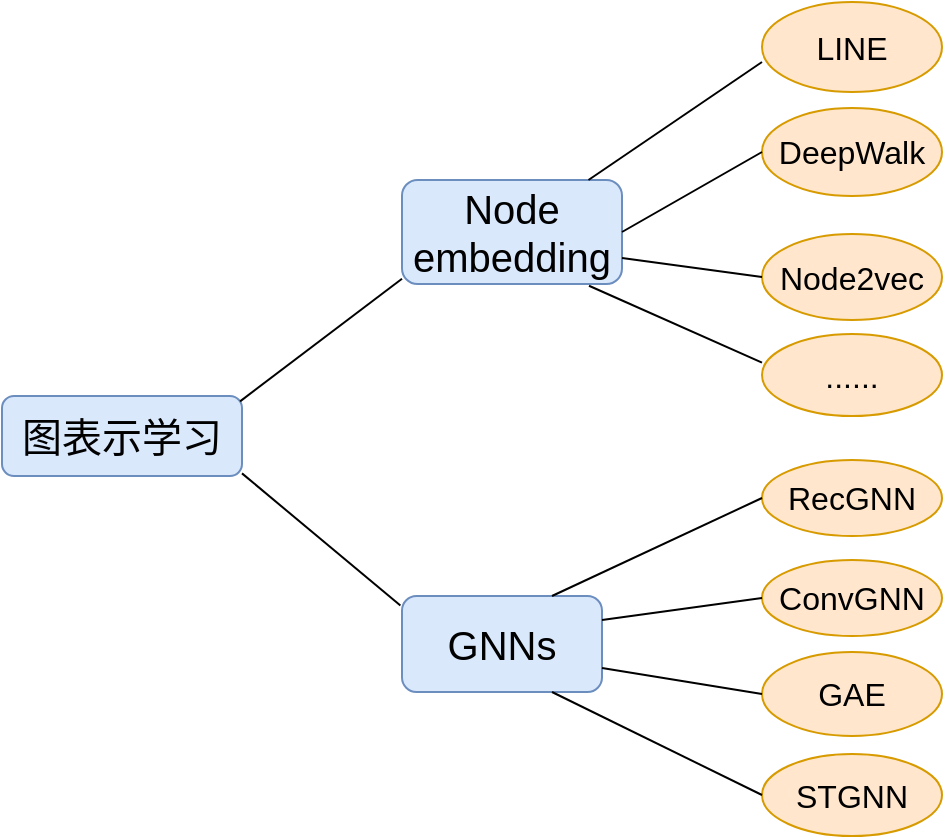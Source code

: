 <mxfile version="12.2.2" type="device" pages="1"><diagram id="riT52ODN-OZXAKJEdaH1" name="第 1 页"><mxGraphModel dx="1408" dy="813" grid="1" gridSize="10" guides="1" tooltips="1" connect="1" arrows="1" fold="1" page="1" pageScale="1" pageWidth="850" pageHeight="1100" math="0" shadow="0"><root><mxCell id="0"/><mxCell id="1" parent="0"/><mxCell id="jPR7GX5kMJn4CRArRRpN-2" value="&lt;font style=&quot;font-size: 20px&quot;&gt;图表示学习&lt;/font&gt;" style="rounded=1;whiteSpace=wrap;html=1;fillColor=#dae8fc;strokeColor=#6c8ebf;" vertex="1" parent="1"><mxGeometry x="10" y="250" width="120" height="40" as="geometry"/></mxCell><mxCell id="jPR7GX5kMJn4CRArRRpN-4" value="&lt;font style=&quot;font-size: 20px&quot;&gt;Node embedding&lt;/font&gt;" style="rounded=1;whiteSpace=wrap;html=1;fillColor=#dae8fc;strokeColor=#6c8ebf;" vertex="1" parent="1"><mxGeometry x="210" y="142" width="110" height="52" as="geometry"/></mxCell><mxCell id="jPR7GX5kMJn4CRArRRpN-5" value="&lt;font style=&quot;font-size: 20px&quot;&gt;GNNs&lt;/font&gt;" style="rounded=1;whiteSpace=wrap;html=1;fillColor=#dae8fc;strokeColor=#6c8ebf;" vertex="1" parent="1"><mxGeometry x="210" y="350" width="100" height="48" as="geometry"/></mxCell><mxCell id="jPR7GX5kMJn4CRArRRpN-6" value="" style="endArrow=none;html=1;entryX=-0.008;entryY=0.1;entryDx=0;entryDy=0;entryPerimeter=0;exitX=1;exitY=0.967;exitDx=0;exitDy=0;exitPerimeter=0;" edge="1" parent="1" source="jPR7GX5kMJn4CRArRRpN-2" target="jPR7GX5kMJn4CRArRRpN-5"><mxGeometry width="50" height="50" relative="1" as="geometry"><mxPoint x="10" y="510" as="sourcePoint"/><mxPoint x="60" y="460" as="targetPoint"/></mxGeometry></mxCell><mxCell id="jPR7GX5kMJn4CRArRRpN-7" value="" style="endArrow=none;html=1;entryX=0;entryY=0.95;entryDx=0;entryDy=0;entryPerimeter=0;exitX=0.992;exitY=0.067;exitDx=0;exitDy=0;exitPerimeter=0;" edge="1" parent="1" source="jPR7GX5kMJn4CRArRRpN-2" target="jPR7GX5kMJn4CRArRRpN-4"><mxGeometry width="50" height="50" relative="1" as="geometry"><mxPoint x="10" y="510" as="sourcePoint"/><mxPoint x="60" y="460" as="targetPoint"/></mxGeometry></mxCell><mxCell id="jPR7GX5kMJn4CRArRRpN-8" value="&lt;font style=&quot;font-size: 16px&quot;&gt;LINE&lt;/font&gt;" style="ellipse;whiteSpace=wrap;html=1;fillColor=#ffe6cc;strokeColor=#d79b00;" vertex="1" parent="1"><mxGeometry x="390" y="53" width="90" height="45" as="geometry"/></mxCell><mxCell id="jPR7GX5kMJn4CRArRRpN-9" value="&lt;font style=&quot;font-size: 16px&quot;&gt;DeepWalk&lt;/font&gt;" style="ellipse;whiteSpace=wrap;html=1;fillColor=#ffe6cc;strokeColor=#d79b00;" vertex="1" parent="1"><mxGeometry x="390" y="106" width="90" height="44" as="geometry"/></mxCell><mxCell id="jPR7GX5kMJn4CRArRRpN-11" value="&lt;font style=&quot;font-size: 16px&quot;&gt;Node2vec&lt;/font&gt;" style="ellipse;whiteSpace=wrap;html=1;fillColor=#ffe6cc;strokeColor=#d79b00;" vertex="1" parent="1"><mxGeometry x="390" y="169" width="90" height="43" as="geometry"/></mxCell><mxCell id="jPR7GX5kMJn4CRArRRpN-12" value="" style="endArrow=none;html=1;entryX=0;entryY=0.667;entryDx=0;entryDy=0;entryPerimeter=0;" edge="1" parent="1" source="jPR7GX5kMJn4CRArRRpN-4" target="jPR7GX5kMJn4CRArRRpN-8"><mxGeometry width="50" height="50" relative="1" as="geometry"><mxPoint x="10" y="510" as="sourcePoint"/><mxPoint x="60" y="460" as="targetPoint"/></mxGeometry></mxCell><mxCell id="jPR7GX5kMJn4CRArRRpN-13" value="" style="endArrow=none;html=1;entryX=0;entryY=0.5;entryDx=0;entryDy=0;exitX=1;exitY=0.5;exitDx=0;exitDy=0;" edge="1" parent="1" source="jPR7GX5kMJn4CRArRRpN-4" target="jPR7GX5kMJn4CRArRRpN-9"><mxGeometry width="50" height="50" relative="1" as="geometry"><mxPoint x="10" y="510" as="sourcePoint"/><mxPoint x="60" y="460" as="targetPoint"/></mxGeometry></mxCell><mxCell id="jPR7GX5kMJn4CRArRRpN-16" value="&lt;font style=&quot;font-size: 16px&quot;&gt;......&lt;/font&gt;" style="ellipse;whiteSpace=wrap;html=1;fillColor=#ffe6cc;strokeColor=#d79b00;" vertex="1" parent="1"><mxGeometry x="390" y="219" width="90" height="41" as="geometry"/></mxCell><mxCell id="jPR7GX5kMJn4CRArRRpN-17" value="" style="endArrow=none;html=1;entryX=0;entryY=0.5;entryDx=0;entryDy=0;exitX=1;exitY=0.75;exitDx=0;exitDy=0;" edge="1" parent="1" source="jPR7GX5kMJn4CRArRRpN-4" target="jPR7GX5kMJn4CRArRRpN-11"><mxGeometry width="50" height="50" relative="1" as="geometry"><mxPoint x="10" y="510" as="sourcePoint"/><mxPoint x="60" y="460" as="targetPoint"/></mxGeometry></mxCell><mxCell id="jPR7GX5kMJn4CRArRRpN-18" value="" style="endArrow=none;html=1;entryX=0;entryY=0.35;entryDx=0;entryDy=0;entryPerimeter=0;exitX=0.85;exitY=1.017;exitDx=0;exitDy=0;exitPerimeter=0;" edge="1" parent="1" source="jPR7GX5kMJn4CRArRRpN-4" target="jPR7GX5kMJn4CRArRRpN-16"><mxGeometry width="50" height="50" relative="1" as="geometry"><mxPoint x="10" y="510" as="sourcePoint"/><mxPoint x="60" y="460" as="targetPoint"/></mxGeometry></mxCell><mxCell id="jPR7GX5kMJn4CRArRRpN-19" value="&lt;font style=&quot;font-size: 16px&quot;&gt;RecGNN&lt;/font&gt;" style="ellipse;whiteSpace=wrap;html=1;fillColor=#ffe6cc;strokeColor=#d79b00;" vertex="1" parent="1"><mxGeometry x="390" y="282" width="90" height="38" as="geometry"/></mxCell><mxCell id="jPR7GX5kMJn4CRArRRpN-20" value="&lt;font style=&quot;font-size: 16px&quot;&gt;ConvGNN&lt;/font&gt;" style="ellipse;whiteSpace=wrap;html=1;fillColor=#ffe6cc;strokeColor=#d79b00;" vertex="1" parent="1"><mxGeometry x="390" y="332" width="90" height="38" as="geometry"/></mxCell><mxCell id="jPR7GX5kMJn4CRArRRpN-21" value="&lt;font style=&quot;font-size: 16px&quot;&gt;GAE&lt;/font&gt;" style="ellipse;whiteSpace=wrap;html=1;fillColor=#ffe6cc;strokeColor=#d79b00;" vertex="1" parent="1"><mxGeometry x="390" y="378" width="90" height="42" as="geometry"/></mxCell><mxCell id="jPR7GX5kMJn4CRArRRpN-22" value="&lt;font style=&quot;font-size: 16px&quot;&gt;STGNN&lt;/font&gt;" style="ellipse;whiteSpace=wrap;html=1;fillColor=#ffe6cc;strokeColor=#d79b00;" vertex="1" parent="1"><mxGeometry x="390" y="429" width="90" height="41" as="geometry"/></mxCell><mxCell id="jPR7GX5kMJn4CRArRRpN-32" value="" style="endArrow=none;html=1;entryX=0;entryY=0.5;entryDx=0;entryDy=0;exitX=0.75;exitY=0;exitDx=0;exitDy=0;" edge="1" parent="1" source="jPR7GX5kMJn4CRArRRpN-5" target="jPR7GX5kMJn4CRArRRpN-19"><mxGeometry width="50" height="50" relative="1" as="geometry"><mxPoint x="10" y="660" as="sourcePoint"/><mxPoint x="60" y="610" as="targetPoint"/></mxGeometry></mxCell><mxCell id="jPR7GX5kMJn4CRArRRpN-33" value="" style="endArrow=none;html=1;entryX=0;entryY=0.5;entryDx=0;entryDy=0;exitX=1;exitY=0.25;exitDx=0;exitDy=0;" edge="1" parent="1" source="jPR7GX5kMJn4CRArRRpN-5" target="jPR7GX5kMJn4CRArRRpN-20"><mxGeometry width="50" height="50" relative="1" as="geometry"><mxPoint x="10" y="660" as="sourcePoint"/><mxPoint x="60" y="610" as="targetPoint"/></mxGeometry></mxCell><mxCell id="jPR7GX5kMJn4CRArRRpN-34" value="" style="endArrow=none;html=1;entryX=0;entryY=0.5;entryDx=0;entryDy=0;exitX=1;exitY=0.75;exitDx=0;exitDy=0;" edge="1" parent="1" source="jPR7GX5kMJn4CRArRRpN-5" target="jPR7GX5kMJn4CRArRRpN-21"><mxGeometry width="50" height="50" relative="1" as="geometry"><mxPoint x="10" y="660" as="sourcePoint"/><mxPoint x="60" y="610" as="targetPoint"/></mxGeometry></mxCell><mxCell id="jPR7GX5kMJn4CRArRRpN-35" value="" style="endArrow=none;html=1;entryX=0;entryY=0.5;entryDx=0;entryDy=0;exitX=0.75;exitY=1;exitDx=0;exitDy=0;" edge="1" parent="1" source="jPR7GX5kMJn4CRArRRpN-5" target="jPR7GX5kMJn4CRArRRpN-22"><mxGeometry width="50" height="50" relative="1" as="geometry"><mxPoint x="10" y="660" as="sourcePoint"/><mxPoint x="60" y="610" as="targetPoint"/></mxGeometry></mxCell></root></mxGraphModel></diagram></mxfile>